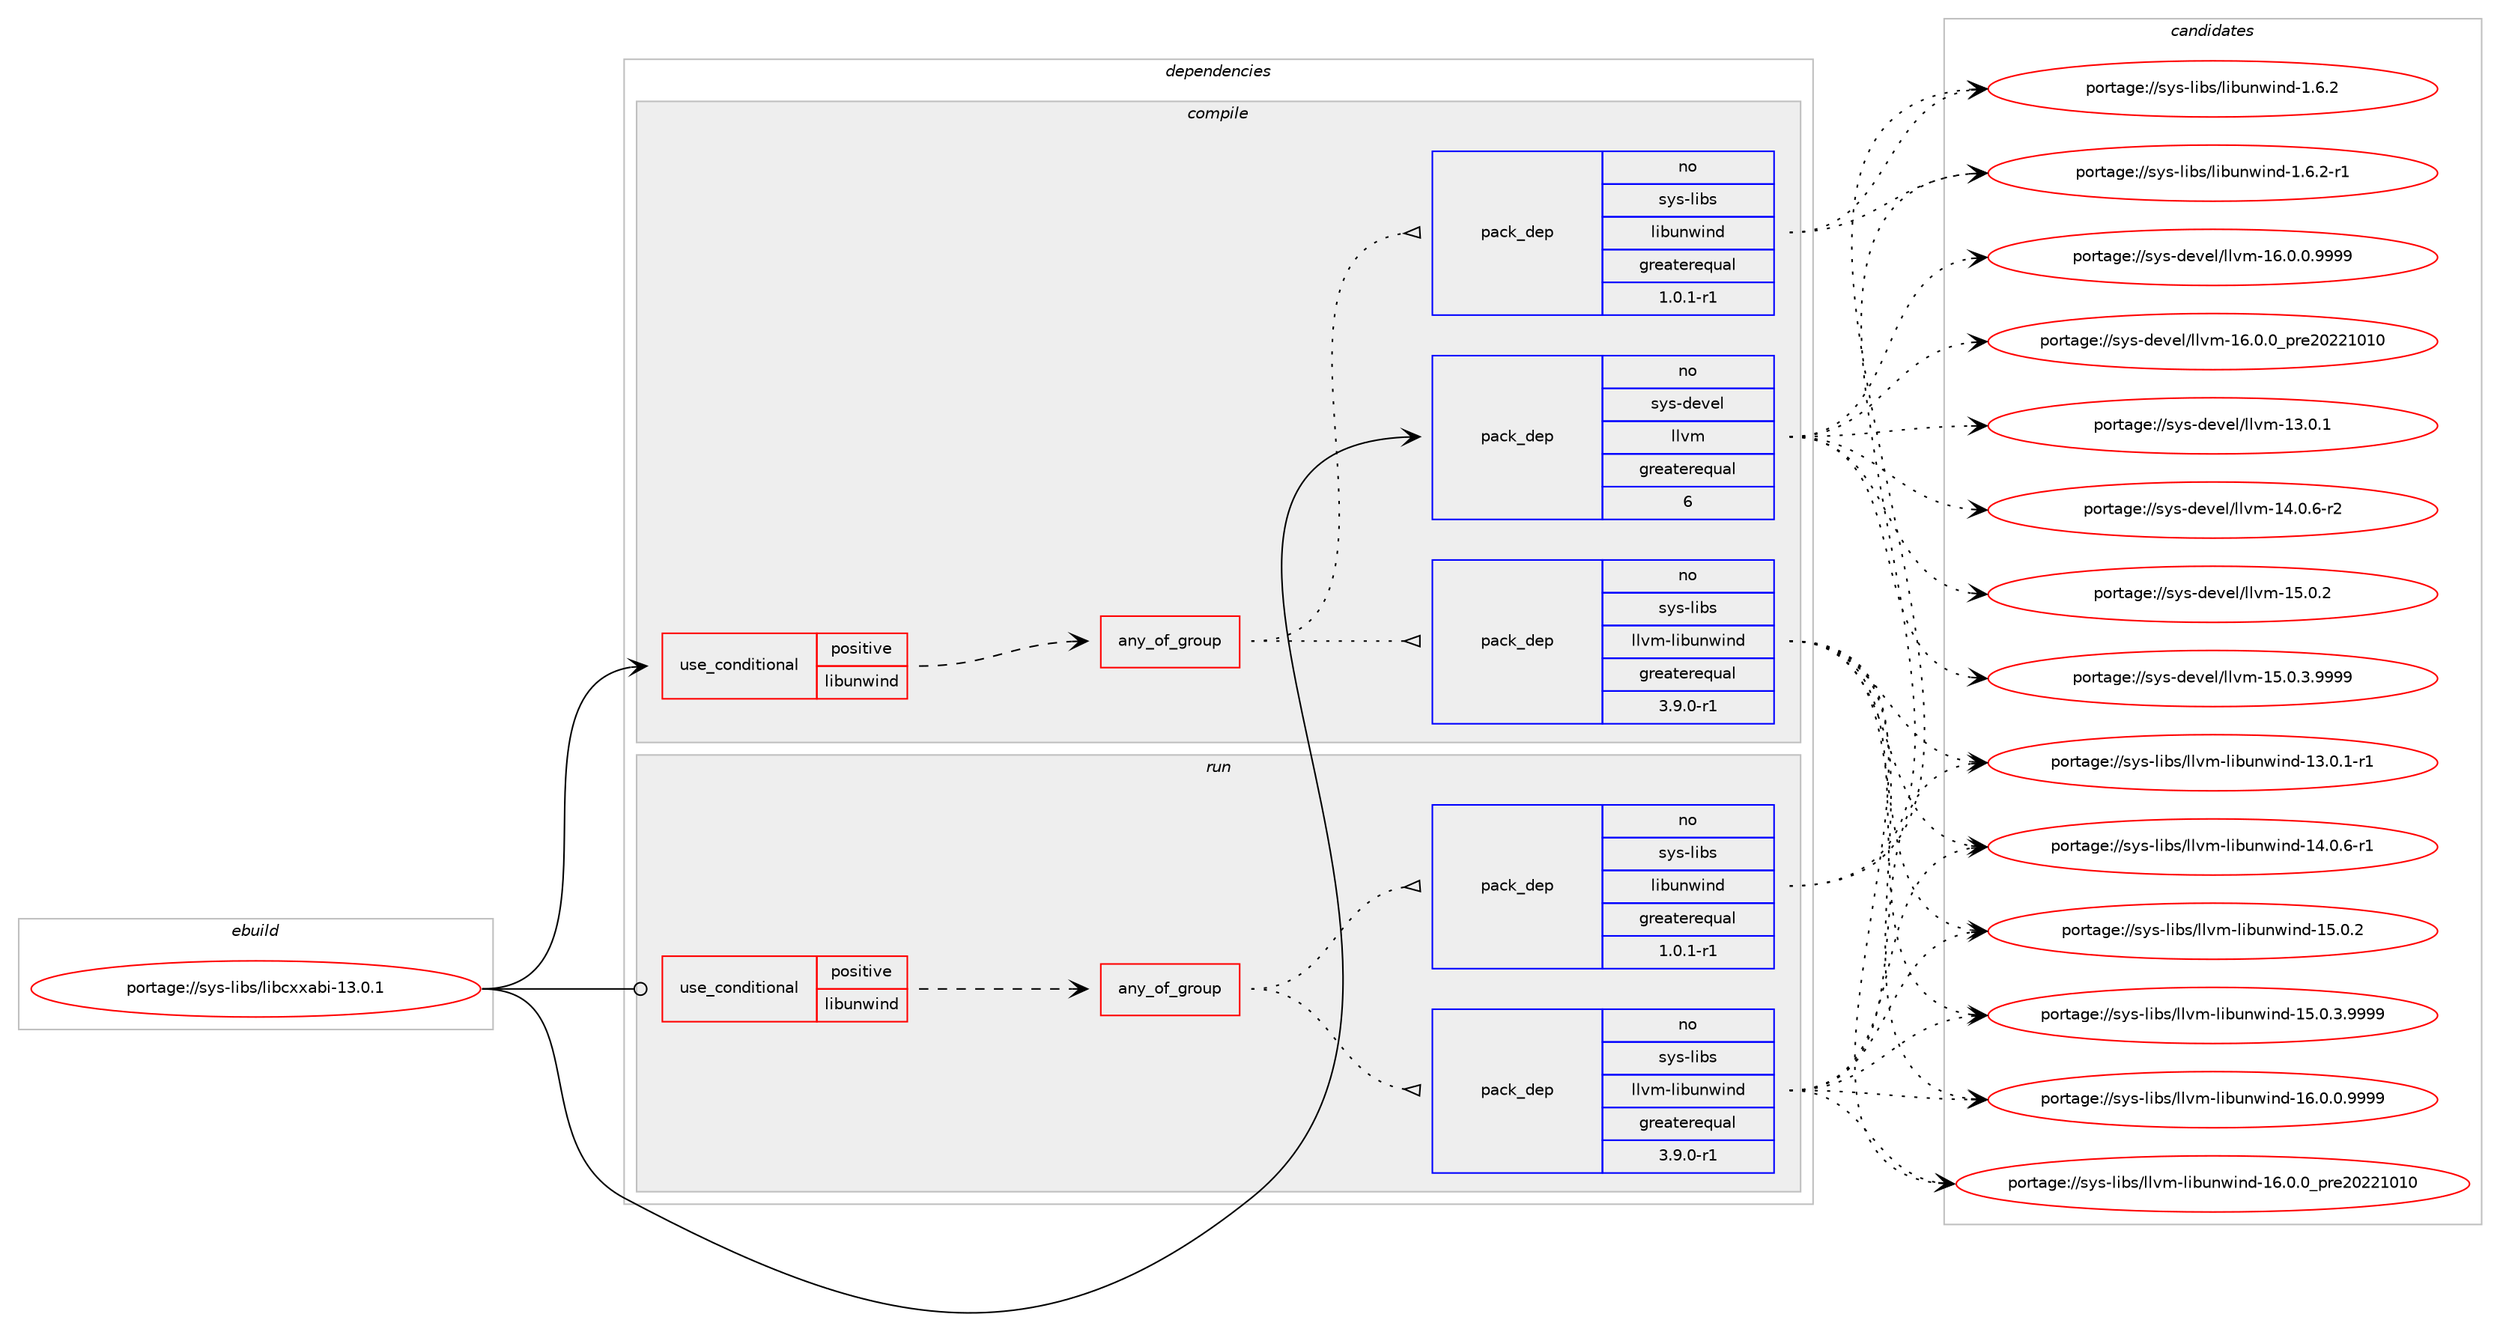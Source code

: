 digraph prolog {

# *************
# Graph options
# *************

newrank=true;
concentrate=true;
compound=true;
graph [rankdir=LR,fontname=Helvetica,fontsize=10,ranksep=1.5];#, ranksep=2.5, nodesep=0.2];
edge  [arrowhead=vee];
node  [fontname=Helvetica,fontsize=10];

# **********
# The ebuild
# **********

subgraph cluster_leftcol {
color=gray;
rank=same;
label=<<i>ebuild</i>>;
id [label="portage://sys-libs/libcxxabi-13.0.1", color=red, width=4, href="../sys-libs/libcxxabi-13.0.1.svg"];
}

# ****************
# The dependencies
# ****************

subgraph cluster_midcol {
color=gray;
label=<<i>dependencies</i>>;
subgraph cluster_compile {
fillcolor="#eeeeee";
style=filled;
label=<<i>compile</i>>;
subgraph cond236 {
dependency401 [label=<<TABLE BORDER="0" CELLBORDER="1" CELLSPACING="0" CELLPADDING="4"><TR><TD ROWSPAN="3" CELLPADDING="10">use_conditional</TD></TR><TR><TD>positive</TD></TR><TR><TD>libunwind</TD></TR></TABLE>>, shape=none, color=red];
subgraph any3 {
dependency402 [label=<<TABLE BORDER="0" CELLBORDER="1" CELLSPACING="0" CELLPADDING="4"><TR><TD CELLPADDING="10">any_of_group</TD></TR></TABLE>>, shape=none, color=red];subgraph pack164 {
dependency403 [label=<<TABLE BORDER="0" CELLBORDER="1" CELLSPACING="0" CELLPADDING="4" WIDTH="220"><TR><TD ROWSPAN="6" CELLPADDING="30">pack_dep</TD></TR><TR><TD WIDTH="110">no</TD></TR><TR><TD>sys-libs</TD></TR><TR><TD>libunwind</TD></TR><TR><TD>greaterequal</TD></TR><TR><TD>1.0.1-r1</TD></TR></TABLE>>, shape=none, color=blue];
}
dependency402:e -> dependency403:w [weight=20,style="dotted",arrowhead="oinv"];
subgraph pack165 {
dependency404 [label=<<TABLE BORDER="0" CELLBORDER="1" CELLSPACING="0" CELLPADDING="4" WIDTH="220"><TR><TD ROWSPAN="6" CELLPADDING="30">pack_dep</TD></TR><TR><TD WIDTH="110">no</TD></TR><TR><TD>sys-libs</TD></TR><TR><TD>llvm-libunwind</TD></TR><TR><TD>greaterequal</TD></TR><TR><TD>3.9.0-r1</TD></TR></TABLE>>, shape=none, color=blue];
}
dependency402:e -> dependency404:w [weight=20,style="dotted",arrowhead="oinv"];
}
dependency401:e -> dependency402:w [weight=20,style="dashed",arrowhead="vee"];
}
id:e -> dependency401:w [weight=20,style="solid",arrowhead="vee"];
subgraph pack166 {
dependency405 [label=<<TABLE BORDER="0" CELLBORDER="1" CELLSPACING="0" CELLPADDING="4" WIDTH="220"><TR><TD ROWSPAN="6" CELLPADDING="30">pack_dep</TD></TR><TR><TD WIDTH="110">no</TD></TR><TR><TD>sys-devel</TD></TR><TR><TD>llvm</TD></TR><TR><TD>greaterequal</TD></TR><TR><TD>6</TD></TR></TABLE>>, shape=none, color=blue];
}
id:e -> dependency405:w [weight=20,style="solid",arrowhead="vee"];
# *** BEGIN UNKNOWN DEPENDENCY TYPE (TODO) ***
# id -> package_dependency(portage://sys-libs/libcxxabi-13.0.1,install,strong,sys-devel,llvm,none,[,,],[slot(0)],[])
# *** END UNKNOWN DEPENDENCY TYPE (TODO) ***

}
subgraph cluster_compileandrun {
fillcolor="#eeeeee";
style=filled;
label=<<i>compile and run</i>>;
}
subgraph cluster_run {
fillcolor="#eeeeee";
style=filled;
label=<<i>run</i>>;
subgraph cond237 {
dependency406 [label=<<TABLE BORDER="0" CELLBORDER="1" CELLSPACING="0" CELLPADDING="4"><TR><TD ROWSPAN="3" CELLPADDING="10">use_conditional</TD></TR><TR><TD>positive</TD></TR><TR><TD>libunwind</TD></TR></TABLE>>, shape=none, color=red];
subgraph any4 {
dependency407 [label=<<TABLE BORDER="0" CELLBORDER="1" CELLSPACING="0" CELLPADDING="4"><TR><TD CELLPADDING="10">any_of_group</TD></TR></TABLE>>, shape=none, color=red];subgraph pack167 {
dependency408 [label=<<TABLE BORDER="0" CELLBORDER="1" CELLSPACING="0" CELLPADDING="4" WIDTH="220"><TR><TD ROWSPAN="6" CELLPADDING="30">pack_dep</TD></TR><TR><TD WIDTH="110">no</TD></TR><TR><TD>sys-libs</TD></TR><TR><TD>libunwind</TD></TR><TR><TD>greaterequal</TD></TR><TR><TD>1.0.1-r1</TD></TR></TABLE>>, shape=none, color=blue];
}
dependency407:e -> dependency408:w [weight=20,style="dotted",arrowhead="oinv"];
subgraph pack168 {
dependency409 [label=<<TABLE BORDER="0" CELLBORDER="1" CELLSPACING="0" CELLPADDING="4" WIDTH="220"><TR><TD ROWSPAN="6" CELLPADDING="30">pack_dep</TD></TR><TR><TD WIDTH="110">no</TD></TR><TR><TD>sys-libs</TD></TR><TR><TD>llvm-libunwind</TD></TR><TR><TD>greaterequal</TD></TR><TR><TD>3.9.0-r1</TD></TR></TABLE>>, shape=none, color=blue];
}
dependency407:e -> dependency409:w [weight=20,style="dotted",arrowhead="oinv"];
}
dependency406:e -> dependency407:w [weight=20,style="dashed",arrowhead="vee"];
}
id:e -> dependency406:w [weight=20,style="solid",arrowhead="odot"];
}
}

# **************
# The candidates
# **************

subgraph cluster_choices {
rank=same;
color=gray;
label=<<i>candidates</i>>;

subgraph choice164 {
color=black;
nodesep=1;
choice11512111545108105981154710810598117110119105110100454946544650 [label="portage://sys-libs/libunwind-1.6.2", color=red, width=4,href="../sys-libs/libunwind-1.6.2.svg"];
choice115121115451081059811547108105981171101191051101004549465446504511449 [label="portage://sys-libs/libunwind-1.6.2-r1", color=red, width=4,href="../sys-libs/libunwind-1.6.2-r1.svg"];
dependency403:e -> choice11512111545108105981154710810598117110119105110100454946544650:w [style=dotted,weight="100"];
dependency403:e -> choice115121115451081059811547108105981171101191051101004549465446504511449:w [style=dotted,weight="100"];
}
subgraph choice165 {
color=black;
nodesep=1;
choice1151211154510810598115471081081181094510810598117110119105110100454951464846494511449 [label="portage://sys-libs/llvm-libunwind-13.0.1-r1", color=red, width=4,href="../sys-libs/llvm-libunwind-13.0.1-r1.svg"];
choice1151211154510810598115471081081181094510810598117110119105110100454952464846544511449 [label="portage://sys-libs/llvm-libunwind-14.0.6-r1", color=red, width=4,href="../sys-libs/llvm-libunwind-14.0.6-r1.svg"];
choice115121115451081059811547108108118109451081059811711011910511010045495346484650 [label="portage://sys-libs/llvm-libunwind-15.0.2", color=red, width=4,href="../sys-libs/llvm-libunwind-15.0.2.svg"];
choice1151211154510810598115471081081181094510810598117110119105110100454953464846514657575757 [label="portage://sys-libs/llvm-libunwind-15.0.3.9999", color=red, width=4,href="../sys-libs/llvm-libunwind-15.0.3.9999.svg"];
choice1151211154510810598115471081081181094510810598117110119105110100454954464846484657575757 [label="portage://sys-libs/llvm-libunwind-16.0.0.9999", color=red, width=4,href="../sys-libs/llvm-libunwind-16.0.0.9999.svg"];
choice115121115451081059811547108108118109451081059811711011910511010045495446484648951121141015048505049484948 [label="portage://sys-libs/llvm-libunwind-16.0.0_pre20221010", color=red, width=4,href="../sys-libs/llvm-libunwind-16.0.0_pre20221010.svg"];
dependency404:e -> choice1151211154510810598115471081081181094510810598117110119105110100454951464846494511449:w [style=dotted,weight="100"];
dependency404:e -> choice1151211154510810598115471081081181094510810598117110119105110100454952464846544511449:w [style=dotted,weight="100"];
dependency404:e -> choice115121115451081059811547108108118109451081059811711011910511010045495346484650:w [style=dotted,weight="100"];
dependency404:e -> choice1151211154510810598115471081081181094510810598117110119105110100454953464846514657575757:w [style=dotted,weight="100"];
dependency404:e -> choice1151211154510810598115471081081181094510810598117110119105110100454954464846484657575757:w [style=dotted,weight="100"];
dependency404:e -> choice115121115451081059811547108108118109451081059811711011910511010045495446484648951121141015048505049484948:w [style=dotted,weight="100"];
}
subgraph choice166 {
color=black;
nodesep=1;
choice115121115451001011181011084710810811810945495146484649 [label="portage://sys-devel/llvm-13.0.1", color=red, width=4,href="../sys-devel/llvm-13.0.1.svg"];
choice1151211154510010111810110847108108118109454952464846544511450 [label="portage://sys-devel/llvm-14.0.6-r2", color=red, width=4,href="../sys-devel/llvm-14.0.6-r2.svg"];
choice115121115451001011181011084710810811810945495346484650 [label="portage://sys-devel/llvm-15.0.2", color=red, width=4,href="../sys-devel/llvm-15.0.2.svg"];
choice1151211154510010111810110847108108118109454953464846514657575757 [label="portage://sys-devel/llvm-15.0.3.9999", color=red, width=4,href="../sys-devel/llvm-15.0.3.9999.svg"];
choice1151211154510010111810110847108108118109454954464846484657575757 [label="portage://sys-devel/llvm-16.0.0.9999", color=red, width=4,href="../sys-devel/llvm-16.0.0.9999.svg"];
choice115121115451001011181011084710810811810945495446484648951121141015048505049484948 [label="portage://sys-devel/llvm-16.0.0_pre20221010", color=red, width=4,href="../sys-devel/llvm-16.0.0_pre20221010.svg"];
dependency405:e -> choice115121115451001011181011084710810811810945495146484649:w [style=dotted,weight="100"];
dependency405:e -> choice1151211154510010111810110847108108118109454952464846544511450:w [style=dotted,weight="100"];
dependency405:e -> choice115121115451001011181011084710810811810945495346484650:w [style=dotted,weight="100"];
dependency405:e -> choice1151211154510010111810110847108108118109454953464846514657575757:w [style=dotted,weight="100"];
dependency405:e -> choice1151211154510010111810110847108108118109454954464846484657575757:w [style=dotted,weight="100"];
dependency405:e -> choice115121115451001011181011084710810811810945495446484648951121141015048505049484948:w [style=dotted,weight="100"];
}
subgraph choice167 {
color=black;
nodesep=1;
choice11512111545108105981154710810598117110119105110100454946544650 [label="portage://sys-libs/libunwind-1.6.2", color=red, width=4,href="../sys-libs/libunwind-1.6.2.svg"];
choice115121115451081059811547108105981171101191051101004549465446504511449 [label="portage://sys-libs/libunwind-1.6.2-r1", color=red, width=4,href="../sys-libs/libunwind-1.6.2-r1.svg"];
dependency408:e -> choice11512111545108105981154710810598117110119105110100454946544650:w [style=dotted,weight="100"];
dependency408:e -> choice115121115451081059811547108105981171101191051101004549465446504511449:w [style=dotted,weight="100"];
}
subgraph choice168 {
color=black;
nodesep=1;
choice1151211154510810598115471081081181094510810598117110119105110100454951464846494511449 [label="portage://sys-libs/llvm-libunwind-13.0.1-r1", color=red, width=4,href="../sys-libs/llvm-libunwind-13.0.1-r1.svg"];
choice1151211154510810598115471081081181094510810598117110119105110100454952464846544511449 [label="portage://sys-libs/llvm-libunwind-14.0.6-r1", color=red, width=4,href="../sys-libs/llvm-libunwind-14.0.6-r1.svg"];
choice115121115451081059811547108108118109451081059811711011910511010045495346484650 [label="portage://sys-libs/llvm-libunwind-15.0.2", color=red, width=4,href="../sys-libs/llvm-libunwind-15.0.2.svg"];
choice1151211154510810598115471081081181094510810598117110119105110100454953464846514657575757 [label="portage://sys-libs/llvm-libunwind-15.0.3.9999", color=red, width=4,href="../sys-libs/llvm-libunwind-15.0.3.9999.svg"];
choice1151211154510810598115471081081181094510810598117110119105110100454954464846484657575757 [label="portage://sys-libs/llvm-libunwind-16.0.0.9999", color=red, width=4,href="../sys-libs/llvm-libunwind-16.0.0.9999.svg"];
choice115121115451081059811547108108118109451081059811711011910511010045495446484648951121141015048505049484948 [label="portage://sys-libs/llvm-libunwind-16.0.0_pre20221010", color=red, width=4,href="../sys-libs/llvm-libunwind-16.0.0_pre20221010.svg"];
dependency409:e -> choice1151211154510810598115471081081181094510810598117110119105110100454951464846494511449:w [style=dotted,weight="100"];
dependency409:e -> choice1151211154510810598115471081081181094510810598117110119105110100454952464846544511449:w [style=dotted,weight="100"];
dependency409:e -> choice115121115451081059811547108108118109451081059811711011910511010045495346484650:w [style=dotted,weight="100"];
dependency409:e -> choice1151211154510810598115471081081181094510810598117110119105110100454953464846514657575757:w [style=dotted,weight="100"];
dependency409:e -> choice1151211154510810598115471081081181094510810598117110119105110100454954464846484657575757:w [style=dotted,weight="100"];
dependency409:e -> choice115121115451081059811547108108118109451081059811711011910511010045495446484648951121141015048505049484948:w [style=dotted,weight="100"];
}
}

}
